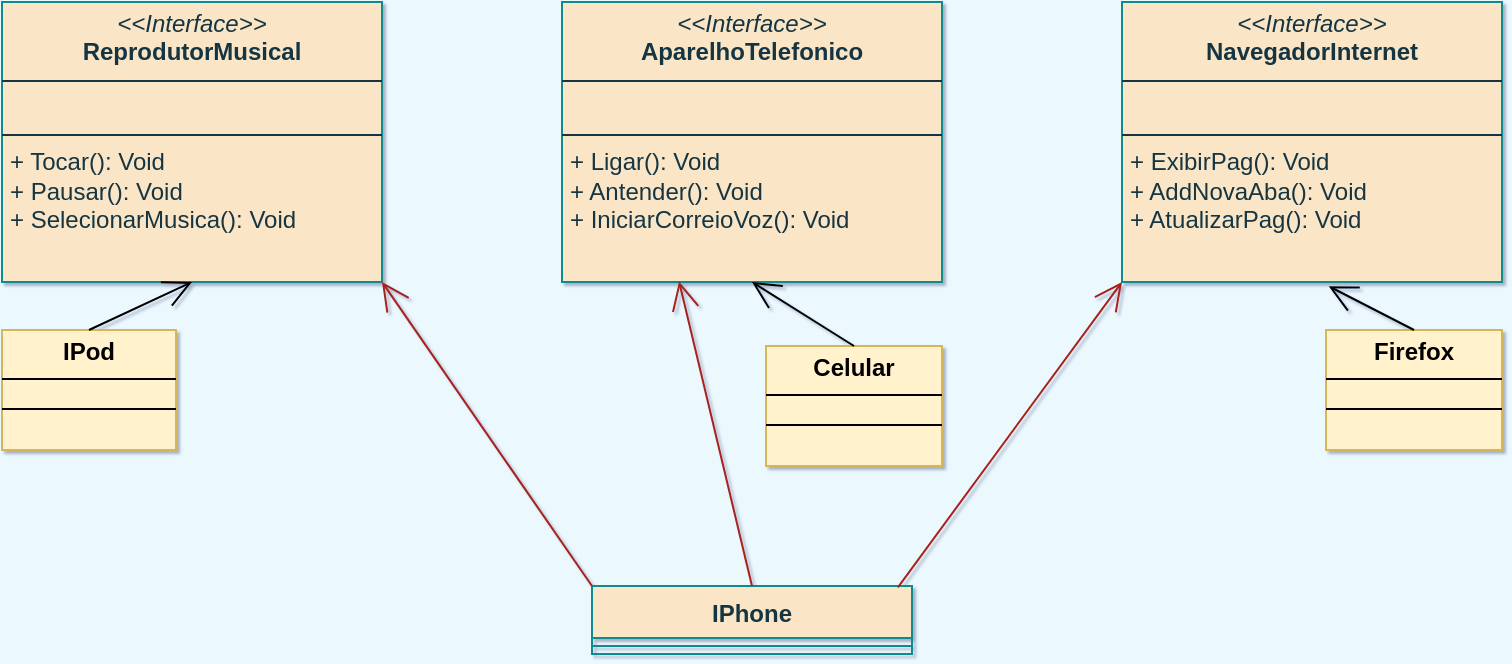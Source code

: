 <mxfile version="24.4.6" type="github">
  <diagram id="C5RBs43oDa-KdzZeNtuy" name="Page-1">
    <mxGraphModel dx="972" dy="505" grid="1" gridSize="8" guides="1" tooltips="1" connect="1" arrows="1" fold="1" page="1" pageScale="1" pageWidth="827" pageHeight="1169" background="#ebf9ff" math="0" shadow="1">
      <root>
        <mxCell id="WIyWlLk6GJQsqaUBKTNV-0" />
        <mxCell id="WIyWlLk6GJQsqaUBKTNV-1" parent="WIyWlLk6GJQsqaUBKTNV-0" />
        <mxCell id="JaKeEk0jyZ2fWQGj07MO-1" value="IPhone" style="swimlane;fontStyle=1;align=center;verticalAlign=top;childLayout=stackLayout;horizontal=1;startSize=26;horizontalStack=0;resizeParent=1;resizeParentMax=0;resizeLast=0;collapsible=1;marginBottom=0;whiteSpace=wrap;html=1;labelBackgroundColor=none;rounded=0;fillColor=#FAE5C7;strokeColor=#0F8B8D;fontColor=#143642;" vertex="1" parent="WIyWlLk6GJQsqaUBKTNV-1">
          <mxGeometry x="335" y="512" width="160" height="34" as="geometry" />
        </mxCell>
        <mxCell id="JaKeEk0jyZ2fWQGj07MO-3" value="" style="line;strokeWidth=1;fillColor=none;align=left;verticalAlign=middle;spacingTop=-1;spacingLeft=3;spacingRight=3;rotatable=0;labelPosition=right;points=[];portConstraint=eastwest;labelBackgroundColor=none;rounded=0;strokeColor=#0F8B8D;fontColor=#143642;" vertex="1" parent="JaKeEk0jyZ2fWQGj07MO-1">
          <mxGeometry y="26" width="160" height="8" as="geometry" />
        </mxCell>
        <mxCell id="JaKeEk0jyZ2fWQGj07MO-5" value="&lt;p style=&quot;margin:0px;margin-top:4px;text-align:center;&quot;&gt;&lt;i&gt;&amp;lt;&amp;lt;Interface&amp;gt;&amp;gt;&lt;/i&gt;&lt;br&gt;&lt;b&gt;ReprodutorMusical&lt;/b&gt;&lt;/p&gt;&lt;hr size=&quot;1&quot; style=&quot;border-style:solid;&quot;&gt;&lt;p style=&quot;margin:0px;margin-left:4px;&quot;&gt;&lt;br&gt;&lt;/p&gt;&lt;hr size=&quot;1&quot; style=&quot;border-style:solid;&quot;&gt;&lt;p style=&quot;margin:0px;margin-left:4px;&quot;&gt;+ Tocar(): Void&lt;/p&gt;&lt;p style=&quot;margin:0px;margin-left:4px;&quot;&gt;+ Pausar(): Void&lt;br&gt;&lt;/p&gt;&lt;p style=&quot;margin:0px;margin-left:4px;&quot;&gt;+ SelecionarMusica(): Void&lt;br&gt;&lt;/p&gt;" style="verticalAlign=top;align=left;overflow=fill;html=1;whiteSpace=wrap;labelBackgroundColor=none;rounded=0;fillColor=#FAE5C7;strokeColor=#0F8B8D;fontColor=#143642;" vertex="1" parent="WIyWlLk6GJQsqaUBKTNV-1">
          <mxGeometry x="40" y="220" width="190" height="140" as="geometry" />
        </mxCell>
        <mxCell id="JaKeEk0jyZ2fWQGj07MO-6" value="&lt;p style=&quot;margin:0px;margin-top:4px;text-align:center;&quot;&gt;&lt;i&gt;&amp;lt;&amp;lt;Interface&amp;gt;&amp;gt;&lt;/i&gt;&lt;br&gt;&lt;b&gt;AparelhoTelefonico&lt;/b&gt;&lt;/p&gt;&lt;hr size=&quot;1&quot; style=&quot;border-style:solid;&quot;&gt;&lt;p style=&quot;margin:0px;margin-left:4px;&quot;&gt;&lt;br&gt;&lt;/p&gt;&lt;hr size=&quot;1&quot; style=&quot;border-style:solid;&quot;&gt;&lt;p style=&quot;margin:0px;margin-left:4px;&quot;&gt;+ Ligar(): Void&lt;/p&gt;&lt;p style=&quot;margin:0px;margin-left:4px;&quot;&gt;+ Antender(): Void&lt;br&gt;&lt;/p&gt;&lt;p style=&quot;margin:0px;margin-left:4px;&quot;&gt;+ IniciarCorreioVoz(): Void&lt;br&gt;&lt;/p&gt;" style="verticalAlign=top;align=left;overflow=fill;html=1;whiteSpace=wrap;labelBackgroundColor=none;rounded=0;fillColor=#FAE5C7;strokeColor=#0F8B8D;fontColor=#143642;" vertex="1" parent="WIyWlLk6GJQsqaUBKTNV-1">
          <mxGeometry x="320" y="220" width="190" height="140" as="geometry" />
        </mxCell>
        <mxCell id="JaKeEk0jyZ2fWQGj07MO-7" value="&lt;p style=&quot;margin:0px;margin-top:4px;text-align:center;&quot;&gt;&lt;i&gt;&amp;lt;&amp;lt;Interface&amp;gt;&amp;gt;&lt;/i&gt;&lt;br&gt;&lt;b&gt;NavegadorInternet&lt;/b&gt;&lt;/p&gt;&lt;hr size=&quot;1&quot; style=&quot;border-style:solid;&quot;&gt;&lt;p style=&quot;margin:0px;margin-left:4px;&quot;&gt;&lt;br&gt;&lt;/p&gt;&lt;hr size=&quot;1&quot; style=&quot;border-style:solid;&quot;&gt;&lt;p style=&quot;margin:0px;margin-left:4px;&quot;&gt;+ ExibirPag(): Void&lt;/p&gt;&lt;p style=&quot;margin:0px;margin-left:4px;&quot;&gt;+ AddNovaAba(): Void&lt;br&gt;&lt;/p&gt;&lt;p style=&quot;margin:0px;margin-left:4px;&quot;&gt;+ AtualizarPag(): Void&lt;br&gt;&lt;/p&gt;" style="verticalAlign=top;align=left;overflow=fill;html=1;whiteSpace=wrap;labelBackgroundColor=none;rounded=0;fillColor=#FAE5C7;strokeColor=#0F8B8D;fontColor=#143642;" vertex="1" parent="WIyWlLk6GJQsqaUBKTNV-1">
          <mxGeometry x="600" y="220" width="190" height="140" as="geometry" />
        </mxCell>
        <mxCell id="JaKeEk0jyZ2fWQGj07MO-8" value="" style="endArrow=open;endFill=1;endSize=12;html=1;rounded=0;exitX=0.956;exitY=0.019;exitDx=0;exitDy=0;exitPerimeter=0;entryX=0;entryY=1;entryDx=0;entryDy=0;labelBackgroundColor=none;fontColor=default;strokeColor=#A8201A;" edge="1" parent="WIyWlLk6GJQsqaUBKTNV-1" source="JaKeEk0jyZ2fWQGj07MO-1" target="JaKeEk0jyZ2fWQGj07MO-7">
          <mxGeometry width="160" relative="1" as="geometry">
            <mxPoint x="280" y="210" as="sourcePoint" />
            <mxPoint x="440" y="210" as="targetPoint" />
          </mxGeometry>
        </mxCell>
        <mxCell id="JaKeEk0jyZ2fWQGj07MO-9" value="" style="endArrow=open;endFill=1;endSize=12;html=1;rounded=0;exitX=0;exitY=0;exitDx=0;exitDy=0;entryX=1;entryY=1;entryDx=0;entryDy=0;labelBackgroundColor=none;fontColor=default;strokeColor=#A8201A;" edge="1" parent="WIyWlLk6GJQsqaUBKTNV-1" source="JaKeEk0jyZ2fWQGj07MO-1" target="JaKeEk0jyZ2fWQGj07MO-5">
          <mxGeometry width="160" relative="1" as="geometry">
            <mxPoint x="290.08" y="130" as="sourcePoint" />
            <mxPoint x="140" y="234.103" as="targetPoint" />
          </mxGeometry>
        </mxCell>
        <mxCell id="JaKeEk0jyZ2fWQGj07MO-10" value="" style="endArrow=open;endFill=1;endSize=12;html=1;rounded=0;exitX=0.5;exitY=0;exitDx=0;exitDy=0;entryX=0.308;entryY=0.998;entryDx=0;entryDy=0;labelBackgroundColor=none;fontColor=default;strokeColor=#A8201A;entryPerimeter=0;" edge="1" parent="WIyWlLk6GJQsqaUBKTNV-1" source="JaKeEk0jyZ2fWQGj07MO-1" target="JaKeEk0jyZ2fWQGj07MO-6">
          <mxGeometry width="160" relative="1" as="geometry">
            <mxPoint x="280" y="210" as="sourcePoint" />
            <mxPoint x="440" y="210" as="targetPoint" />
          </mxGeometry>
        </mxCell>
        <mxCell id="JaKeEk0jyZ2fWQGj07MO-14" value="&lt;p style=&quot;margin:0px;margin-top:4px;text-align:center;&quot;&gt;&lt;b&gt;IPod&lt;/b&gt;&lt;/p&gt;&lt;hr size=&quot;1&quot; style=&quot;border-style:solid;&quot;&gt;&lt;div style=&quot;height:2px;&quot;&gt;&lt;/div&gt;&lt;hr size=&quot;1&quot; style=&quot;border-style:solid;&quot;&gt;&lt;div style=&quot;height:2px;&quot;&gt;&lt;/div&gt;" style="verticalAlign=top;align=left;overflow=fill;html=1;whiteSpace=wrap;fillColor=#fff2cc;strokeColor=#d6b656;gradientColor=none;" vertex="1" parent="WIyWlLk6GJQsqaUBKTNV-1">
          <mxGeometry x="40" y="384" width="87" height="60" as="geometry" />
        </mxCell>
        <mxCell id="JaKeEk0jyZ2fWQGj07MO-15" value="&lt;p style=&quot;margin:0px;margin-top:4px;text-align:center;&quot;&gt;&lt;b&gt;Celular&lt;/b&gt;&lt;/p&gt;&lt;hr size=&quot;1&quot; style=&quot;border-style:solid;&quot;&gt;&lt;div style=&quot;height:2px;&quot;&gt;&lt;/div&gt;&lt;hr size=&quot;1&quot; style=&quot;border-style:solid;&quot;&gt;&lt;div style=&quot;height:2px;&quot;&gt;&lt;/div&gt;" style="verticalAlign=top;align=left;overflow=fill;html=1;whiteSpace=wrap;fillColor=#fff2cc;strokeColor=#d6b656;gradientColor=none;" vertex="1" parent="WIyWlLk6GJQsqaUBKTNV-1">
          <mxGeometry x="422" y="392" width="88" height="60" as="geometry" />
        </mxCell>
        <mxCell id="JaKeEk0jyZ2fWQGj07MO-16" value="&lt;p style=&quot;margin:0px;margin-top:4px;text-align:center;&quot;&gt;&lt;b&gt;Firefox&lt;/b&gt;&lt;/p&gt;&lt;hr size=&quot;1&quot; style=&quot;border-style:solid;&quot;&gt;&lt;div style=&quot;height:2px;&quot;&gt;&lt;/div&gt;&lt;hr size=&quot;1&quot; style=&quot;border-style:solid;&quot;&gt;&lt;div style=&quot;height:2px;&quot;&gt;&lt;/div&gt;" style="verticalAlign=top;align=left;overflow=fill;html=1;whiteSpace=wrap;fillColor=#fff2cc;strokeColor=#d6b656;gradientColor=none;" vertex="1" parent="WIyWlLk6GJQsqaUBKTNV-1">
          <mxGeometry x="702" y="384" width="88" height="60" as="geometry" />
        </mxCell>
        <mxCell id="JaKeEk0jyZ2fWQGj07MO-17" value="" style="endArrow=open;endFill=1;endSize=12;html=1;rounded=0;exitX=0.5;exitY=0;exitDx=0;exitDy=0;entryX=0.544;entryY=1.015;entryDx=0;entryDy=0;entryPerimeter=0;" edge="1" parent="WIyWlLk6GJQsqaUBKTNV-1" source="JaKeEk0jyZ2fWQGj07MO-16" target="JaKeEk0jyZ2fWQGj07MO-7">
          <mxGeometry width="160" relative="1" as="geometry">
            <mxPoint x="584" y="376" as="sourcePoint" />
            <mxPoint x="744" y="376" as="targetPoint" />
          </mxGeometry>
        </mxCell>
        <mxCell id="JaKeEk0jyZ2fWQGj07MO-18" value="" style="endArrow=open;endFill=1;endSize=12;html=1;rounded=0;exitX=0.5;exitY=0;exitDx=0;exitDy=0;entryX=0.5;entryY=1;entryDx=0;entryDy=0;" edge="1" parent="WIyWlLk6GJQsqaUBKTNV-1" source="JaKeEk0jyZ2fWQGj07MO-15" target="JaKeEk0jyZ2fWQGj07MO-6">
          <mxGeometry width="160" relative="1" as="geometry">
            <mxPoint x="280" y="312" as="sourcePoint" />
            <mxPoint x="440" y="312" as="targetPoint" />
          </mxGeometry>
        </mxCell>
        <mxCell id="JaKeEk0jyZ2fWQGj07MO-19" value="" style="endArrow=open;endFill=1;endSize=12;html=1;rounded=0;exitX=0.5;exitY=0;exitDx=0;exitDy=0;entryX=0.5;entryY=1;entryDx=0;entryDy=0;" edge="1" parent="WIyWlLk6GJQsqaUBKTNV-1" source="JaKeEk0jyZ2fWQGj07MO-14" target="JaKeEk0jyZ2fWQGj07MO-5">
          <mxGeometry width="160" relative="1" as="geometry">
            <mxPoint x="280" y="312" as="sourcePoint" />
            <mxPoint x="440" y="312" as="targetPoint" />
          </mxGeometry>
        </mxCell>
      </root>
    </mxGraphModel>
  </diagram>
</mxfile>
